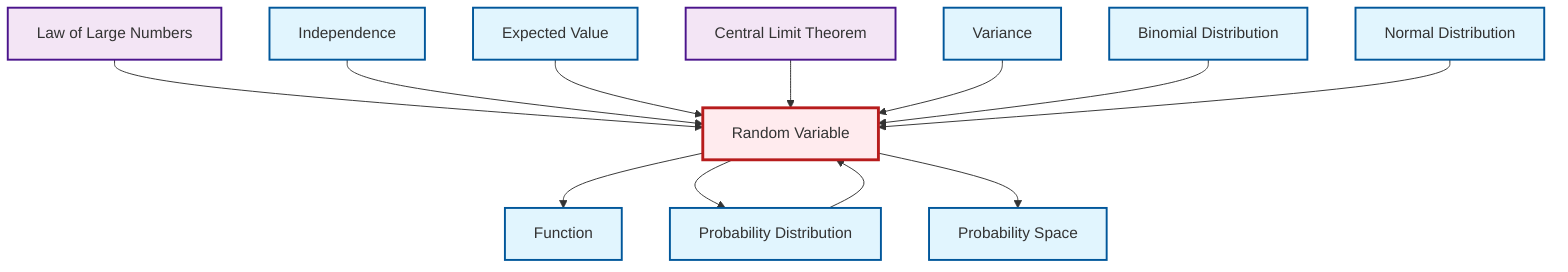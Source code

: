 graph TD
    classDef definition fill:#e1f5fe,stroke:#01579b,stroke-width:2px
    classDef theorem fill:#f3e5f5,stroke:#4a148c,stroke-width:2px
    classDef axiom fill:#fff3e0,stroke:#e65100,stroke-width:2px
    classDef example fill:#e8f5e9,stroke:#1b5e20,stroke-width:2px
    classDef current fill:#ffebee,stroke:#b71c1c,stroke-width:3px
    thm-central-limit["Central Limit Theorem"]:::theorem
    def-normal-distribution["Normal Distribution"]:::definition
    def-probability-distribution["Probability Distribution"]:::definition
    def-variance["Variance"]:::definition
    def-binomial-distribution["Binomial Distribution"]:::definition
    def-function["Function"]:::definition
    def-expectation["Expected Value"]:::definition
    def-probability-space["Probability Space"]:::definition
    def-independence["Independence"]:::definition
    thm-law-of-large-numbers["Law of Large Numbers"]:::theorem
    def-random-variable["Random Variable"]:::definition
    thm-law-of-large-numbers --> def-random-variable
    def-independence --> def-random-variable
    def-expectation --> def-random-variable
    def-probability-distribution --> def-random-variable
    thm-central-limit --> def-random-variable
    def-random-variable --> def-function
    def-random-variable --> def-probability-distribution
    def-variance --> def-random-variable
    def-binomial-distribution --> def-random-variable
    def-random-variable --> def-probability-space
    def-normal-distribution --> def-random-variable
    class def-random-variable current
